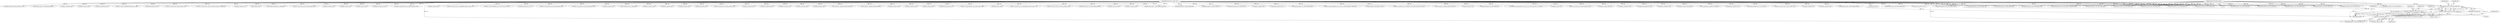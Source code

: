 digraph "0_ghostscript_8a3257b01faa899dd9b5e35c6bb3403cd709c371@pointer" {
"1000120" [label="(Call,pdf_is_number(ctx, obj) && proc->op_w)"];
"1000121" [label="(Call,pdf_is_number(ctx, obj))"];
"1000115" [label="(Call,pdf_dict_get(ctx, dict, PDF_NAME_LW))"];
"1000107" [label="(MethodParameterIn,fz_context *ctx)"];
"1000110" [label="(MethodParameterIn,pdf_obj *dict)"];
"1000113" [label="(Call,obj = pdf_dict_get(ctx, dict, PDF_NAME_LW))"];
"1000494" [label="(Call,pdf_is_number(ctx, obj))"];
"1000232" [label="(Call,pdf_to_real(ctx, dash_phase))"];
"1000488" [label="(Call,pdf_dict_get(ctx, dict, PDF_NAME_ca))"];
"1000609" [label="(Call,fz_colorspace_is_cmyk(ctx, colorspace))"];
"1000181" [label="(Call,pdf_dict_get(ctx, dict, PDF_NAME_ML))"];
"1000217" [label="(Call,pdf_array_get(ctx, obj, 0))"];
"1000575" [label="(Call,pdf_load_xobject(ctx, csi->doc, group))"];
"1000115" [label="(Call,pdf_dict_get(ctx, dict, PDF_NAME_LW))"];
"1000127" [label="(Call,proc->op_w(ctx, proc, pdf_to_real(ctx, obj)))"];
"1000272" [label="(Call,pdf_to_real(ctx, obj))"];
"1000524" [label="(Call,pdf_is_name(ctx, obj))"];
"1000113" [label="(Call,obj = pdf_dict_get(ctx, dict, PDF_NAME_LW))"];
"1000678" [label="(Call,pdf_name_eq(ctx, tr, PDF_NAME_Identity))"];
"1000201" [label="(Call,pdf_dict_get(ctx, dict, PDF_NAME_D))"];
"1000135" [label="(Call,pdf_dict_get(ctx, dict, PDF_NAME_LC))"];
"1000337" [label="(Call,fz_rethrow(ctx))"];
"1000449" [label="(Call,pdf_dict_get(ctx, dict, PDF_NAME_TR))"];
"1000707" [label="(Call,pdf_name_eq(ctx, obj, PDF_NAME_None))"];
"1000293" [label="(Call,pdf_array_get(ctx, obj, 0))"];
"1000277" [label="(Call,pdf_dict_get(ctx, dict, PDF_NAME_Font))"];
"1000158" [label="(Call,pdf_dict_get(ctx, dict, PDF_NAME_LJ))"];
"1000125" [label="(Identifier,proc)"];
"1000719" [label="(MethodReturn,RET)"];
"1000644" [label="(Call,pdf_to_real(ctx, pdf_array_get(ctx, bc, k)))"];
"1000459" [label="(Call,pdf_name_eq(ctx, tr, PDF_NAME_Identity))"];
"1000110" [label="(MethodParameterIn,pdf_obj *dict)"];
"1000243" [label="(Call,pdf_is_name(ctx, obj))"];
"1000196" [label="(Call,pdf_to_real(ctx, obj))"];
"1000187" [label="(Call,pdf_is_number(ctx, obj))"];
"1000413" [label="(Call,proc->op_gs_UseBlackPtComp(ctx, proc, obj))"];
"1000119" [label="(ControlStructure,if (pdf_is_number(ctx, obj) && proc->op_w))"];
"1000332" [label="(Call,pdf_drop_font(ctx, font))"];
"1000269" [label="(Call,proc->op_i(ctx, proc, pdf_to_real(ctx, obj)))"];
"1000228" [label="(Call,proc->op_d(ctx, proc, dash_array, pdf_to_real(ctx, dash_phase)))"];
"1000454" [label="(Call,pdf_is_name(ctx, tr))"];
"1000699" [label="(Call,fz_rethrow(ctx))"];
"1000617" [label="(Call,fz_drop_colorspace(ctx, colorspace))"];
"1000500" [label="(Call,proc->op_gs_ca(ctx, proc, pdf_to_real(ctx, obj)))"];
"1000356" [label="(Call,pdf_to_bool(ctx, obj))"];
"1000174" [label="(Call,pdf_to_int(ctx, obj))"];
"1000396" [label="(Call,pdf_to_int(ctx, obj))"];
"1000518" [label="(Call,pdf_array_get(ctx, obj, 0))"];
"1000530" [label="(Call,proc->op_gs_BM(ctx, proc, pdf_to_name(ctx, obj)))"];
"1000130" [label="(Call,pdf_to_real(ctx, obj))"];
"1000387" [label="(Call,pdf_is_int(ctx, obj))"];
"1000170" [label="(Call,proc->op_j(ctx, proc, fz_clampi(pdf_to_int(ctx, obj), 0, 2)))"];
"1000712" [label="(Call,proc->op_gs_SMask(ctx, proc, NULL, NULL, NULL, 0))"];
"1000300" [label="(Call,pdf_array_get(ctx, obj, 1))"];
"1000107" [label="(MethodParameterIn,fz_context *ctx)"];
"1000538" [label="(Call,pdf_dict_get(ctx, dict, PDF_NAME_SMask))"];
"1000353" [label="(Call,proc->op_gs_OP(ctx, proc, pdf_to_bool(ctx, obj)))"];
"1000373" [label="(Call,proc->op_gs_op(ctx, proc, pdf_to_bool(ctx, obj)))"];
"1000468" [label="(Call,pdf_dict_get(ctx, dict, PDF_NAME_CA))"];
"1000361" [label="(Call,pdf_dict_get(ctx, dict, PDF_NAME_op))"];
"1000483" [label="(Call,pdf_to_real(ctx, obj))"];
"1000591" [label="(Call,fz_colorspace_n(ctx, colorspace))"];
"1000533" [label="(Call,pdf_to_name(ctx, obj))"];
"1000252" [label="(Call,pdf_to_name(ctx, obj))"];
"1000347" [label="(Call,pdf_is_bool(ctx, obj))"];
"1000376" [label="(Call,pdf_to_bool(ctx, obj))"];
"1000193" [label="(Call,proc->op_M(ctx, proc, pdf_to_real(ctx, obj)))"];
"1000424" [label="(Call,pdf_is_name(ctx, obj))"];
"1000263" [label="(Call,pdf_is_number(ctx, obj))"];
"1000118" [label="(Identifier,PDF_NAME_LW)"];
"1000111" [label="(Block,)"];
"1000381" [label="(Call,pdf_dict_get(ctx, dict, PDF_NAME_OPM))"];
"1000627" [label="(Call,pdf_is_array(ctx, bc))"];
"1000123" [label="(Identifier,obj)"];
"1000283" [label="(Call,pdf_is_array(ctx, obj))"];
"1000367" [label="(Call,pdf_is_bool(ctx, obj))"];
"1000120" [label="(Call,pdf_is_number(ctx, obj) && proc->op_w)"];
"1000682" [label="(Call,fz_warn(ctx, \"ignoring transfer function\"))"];
"1000401" [label="(Call,pdf_dict_get(ctx, dict, PDF_NAME_UseBlackPtComp))"];
"1000463" [label="(Call,fz_warn(ctx, \"ignoring transfer function\"))"];
"1000503" [label="(Call,pdf_to_real(ctx, obj))"];
"1000508" [label="(Call,pdf_dict_get(ctx, dict, PDF_NAME_BM))"];
"1000407" [label="(Call,pdf_is_name(ctx, obj))"];
"1000117" [label="(Identifier,dict)"];
"1000548" [label="(Call,pdf_is_dict(ctx, obj))"];
"1000646" [label="(Call,pdf_array_get(ctx, bc, k))"];
"1000393" [label="(Call,proc->op_gs_OPM(ctx, proc, pdf_to_int(ctx, obj)))"];
"1000164" [label="(Call,pdf_is_int(ctx, obj))"];
"1000341" [label="(Call,pdf_dict_get(ctx, dict, PDF_NAME_OP))"];
"1000147" [label="(Call,proc->op_J(ctx, proc, fz_clampi(pdf_to_int(ctx, obj), 0, 2)))"];
"1000480" [label="(Call,proc->op_gs_CA(ctx, proc, pdf_to_real(ctx, obj)))"];
"1000430" [label="(Call,pdf_name_eq(ctx, obj, PDF_NAME_Identity))"];
"1000124" [label="(Call,proc->op_w)"];
"1000513" [label="(Call,pdf_is_array(ctx, obj))"];
"1000134" [label="(Identifier,obj)"];
"1000207" [label="(Call,pdf_is_array(ctx, obj))"];
"1000128" [label="(Identifier,ctx)"];
"1000657" [label="(Call,pdf_name_eq(ctx, s, PDF_NAME_Luminosity))"];
"1000670" [label="(Call,pdf_dict_get(ctx, obj, PDF_NAME_TR))"];
"1000569" [label="(Call,pdf_dict_get(ctx, obj, PDF_NAME_G))"];
"1000652" [label="(Call,pdf_dict_get(ctx, obj, PDF_NAME_S))"];
"1000704" [label="(Call,pdf_is_name(ctx, obj))"];
"1000224" [label="(Call,pdf_array_get(ctx, obj, 1))"];
"1000435" [label="(Call,pdf_name_eq(ctx, obj, PDF_NAME_Default))"];
"1000685" [label="(Call,proc->op_gs_SMask(ctx, proc, xobj, csi->rdb, softmask_bc, luminosity))"];
"1000116" [label="(Identifier,ctx)"];
"1000114" [label="(Identifier,obj)"];
"1000237" [label="(Call,pdf_dict_get(ctx, dict, PDF_NAME_RI))"];
"1000584" [label="(Call,pdf_xobject_colorspace(ctx, xobj))"];
"1000121" [label="(Call,pdf_is_number(ctx, obj))"];
"1000322" [label="(Call,proc->op_Tf(ctx, proc, \"ExtGState\", font, pdf_to_real(ctx, font_size)))"];
"1000122" [label="(Identifier,ctx)"];
"1000439" [label="(Call,fz_warn(ctx, \"ignoring transfer function\"))"];
"1000141" [label="(Call,pdf_is_int(ctx, obj))"];
"1000257" [label="(Call,pdf_dict_get(ctx, dict, PDF_NAME_FL))"];
"1000622" [label="(Call,pdf_dict_get(ctx, obj, PDF_NAME_BC))"];
"1000307" [label="(Call,load_font_or_hail_mary(ctx, csi->doc, csi->rdb, font_ref, 0, csi->cookie))"];
"1000151" [label="(Call,pdf_to_int(ctx, obj))"];
"1000249" [label="(Call,proc->op_ri(ctx, proc, pdf_to_name(ctx, obj)))"];
"1000327" [label="(Call,pdf_to_real(ctx, font_size))"];
"1000474" [label="(Call,pdf_is_number(ctx, obj))"];
"1000695" [label="(Call,pdf_drop_xobject(ctx, xobj))"];
"1000419" [label="(Call,pdf_dict_get(ctx, dict, PDF_NAME_TR2))"];
"1000120" -> "1000119"  [label="AST: "];
"1000120" -> "1000121"  [label="CFG: "];
"1000120" -> "1000124"  [label="CFG: "];
"1000121" -> "1000120"  [label="AST: "];
"1000124" -> "1000120"  [label="AST: "];
"1000128" -> "1000120"  [label="CFG: "];
"1000134" -> "1000120"  [label="CFG: "];
"1000120" -> "1000719"  [label="DDG: pdf_is_number(ctx, obj) && proc->op_w"];
"1000120" -> "1000719"  [label="DDG: proc->op_w"];
"1000121" -> "1000120"  [label="DDG: ctx"];
"1000121" -> "1000120"  [label="DDG: obj"];
"1000121" -> "1000123"  [label="CFG: "];
"1000122" -> "1000121"  [label="AST: "];
"1000123" -> "1000121"  [label="AST: "];
"1000125" -> "1000121"  [label="CFG: "];
"1000115" -> "1000121"  [label="DDG: ctx"];
"1000107" -> "1000121"  [label="DDG: ctx"];
"1000113" -> "1000121"  [label="DDG: obj"];
"1000121" -> "1000130"  [label="DDG: ctx"];
"1000121" -> "1000130"  [label="DDG: obj"];
"1000121" -> "1000135"  [label="DDG: ctx"];
"1000115" -> "1000113"  [label="AST: "];
"1000115" -> "1000118"  [label="CFG: "];
"1000116" -> "1000115"  [label="AST: "];
"1000117" -> "1000115"  [label="AST: "];
"1000118" -> "1000115"  [label="AST: "];
"1000113" -> "1000115"  [label="CFG: "];
"1000115" -> "1000719"  [label="DDG: PDF_NAME_LW"];
"1000115" -> "1000113"  [label="DDG: ctx"];
"1000115" -> "1000113"  [label="DDG: dict"];
"1000115" -> "1000113"  [label="DDG: PDF_NAME_LW"];
"1000107" -> "1000115"  [label="DDG: ctx"];
"1000110" -> "1000115"  [label="DDG: dict"];
"1000115" -> "1000135"  [label="DDG: dict"];
"1000107" -> "1000106"  [label="AST: "];
"1000107" -> "1000719"  [label="DDG: ctx"];
"1000107" -> "1000127"  [label="DDG: ctx"];
"1000107" -> "1000130"  [label="DDG: ctx"];
"1000107" -> "1000135"  [label="DDG: ctx"];
"1000107" -> "1000141"  [label="DDG: ctx"];
"1000107" -> "1000147"  [label="DDG: ctx"];
"1000107" -> "1000151"  [label="DDG: ctx"];
"1000107" -> "1000158"  [label="DDG: ctx"];
"1000107" -> "1000164"  [label="DDG: ctx"];
"1000107" -> "1000170"  [label="DDG: ctx"];
"1000107" -> "1000174"  [label="DDG: ctx"];
"1000107" -> "1000181"  [label="DDG: ctx"];
"1000107" -> "1000187"  [label="DDG: ctx"];
"1000107" -> "1000193"  [label="DDG: ctx"];
"1000107" -> "1000196"  [label="DDG: ctx"];
"1000107" -> "1000201"  [label="DDG: ctx"];
"1000107" -> "1000207"  [label="DDG: ctx"];
"1000107" -> "1000217"  [label="DDG: ctx"];
"1000107" -> "1000224"  [label="DDG: ctx"];
"1000107" -> "1000228"  [label="DDG: ctx"];
"1000107" -> "1000232"  [label="DDG: ctx"];
"1000107" -> "1000237"  [label="DDG: ctx"];
"1000107" -> "1000243"  [label="DDG: ctx"];
"1000107" -> "1000249"  [label="DDG: ctx"];
"1000107" -> "1000252"  [label="DDG: ctx"];
"1000107" -> "1000257"  [label="DDG: ctx"];
"1000107" -> "1000263"  [label="DDG: ctx"];
"1000107" -> "1000269"  [label="DDG: ctx"];
"1000107" -> "1000272"  [label="DDG: ctx"];
"1000107" -> "1000277"  [label="DDG: ctx"];
"1000107" -> "1000283"  [label="DDG: ctx"];
"1000107" -> "1000293"  [label="DDG: ctx"];
"1000107" -> "1000300"  [label="DDG: ctx"];
"1000107" -> "1000307"  [label="DDG: ctx"];
"1000107" -> "1000322"  [label="DDG: ctx"];
"1000107" -> "1000327"  [label="DDG: ctx"];
"1000107" -> "1000332"  [label="DDG: ctx"];
"1000107" -> "1000337"  [label="DDG: ctx"];
"1000107" -> "1000341"  [label="DDG: ctx"];
"1000107" -> "1000347"  [label="DDG: ctx"];
"1000107" -> "1000353"  [label="DDG: ctx"];
"1000107" -> "1000356"  [label="DDG: ctx"];
"1000107" -> "1000361"  [label="DDG: ctx"];
"1000107" -> "1000367"  [label="DDG: ctx"];
"1000107" -> "1000373"  [label="DDG: ctx"];
"1000107" -> "1000376"  [label="DDG: ctx"];
"1000107" -> "1000381"  [label="DDG: ctx"];
"1000107" -> "1000387"  [label="DDG: ctx"];
"1000107" -> "1000393"  [label="DDG: ctx"];
"1000107" -> "1000396"  [label="DDG: ctx"];
"1000107" -> "1000401"  [label="DDG: ctx"];
"1000107" -> "1000407"  [label="DDG: ctx"];
"1000107" -> "1000413"  [label="DDG: ctx"];
"1000107" -> "1000419"  [label="DDG: ctx"];
"1000107" -> "1000424"  [label="DDG: ctx"];
"1000107" -> "1000430"  [label="DDG: ctx"];
"1000107" -> "1000435"  [label="DDG: ctx"];
"1000107" -> "1000439"  [label="DDG: ctx"];
"1000107" -> "1000449"  [label="DDG: ctx"];
"1000107" -> "1000454"  [label="DDG: ctx"];
"1000107" -> "1000459"  [label="DDG: ctx"];
"1000107" -> "1000463"  [label="DDG: ctx"];
"1000107" -> "1000468"  [label="DDG: ctx"];
"1000107" -> "1000474"  [label="DDG: ctx"];
"1000107" -> "1000480"  [label="DDG: ctx"];
"1000107" -> "1000483"  [label="DDG: ctx"];
"1000107" -> "1000488"  [label="DDG: ctx"];
"1000107" -> "1000494"  [label="DDG: ctx"];
"1000107" -> "1000500"  [label="DDG: ctx"];
"1000107" -> "1000503"  [label="DDG: ctx"];
"1000107" -> "1000508"  [label="DDG: ctx"];
"1000107" -> "1000513"  [label="DDG: ctx"];
"1000107" -> "1000518"  [label="DDG: ctx"];
"1000107" -> "1000524"  [label="DDG: ctx"];
"1000107" -> "1000530"  [label="DDG: ctx"];
"1000107" -> "1000533"  [label="DDG: ctx"];
"1000107" -> "1000538"  [label="DDG: ctx"];
"1000107" -> "1000548"  [label="DDG: ctx"];
"1000107" -> "1000569"  [label="DDG: ctx"];
"1000107" -> "1000575"  [label="DDG: ctx"];
"1000107" -> "1000584"  [label="DDG: ctx"];
"1000107" -> "1000591"  [label="DDG: ctx"];
"1000107" -> "1000609"  [label="DDG: ctx"];
"1000107" -> "1000617"  [label="DDG: ctx"];
"1000107" -> "1000622"  [label="DDG: ctx"];
"1000107" -> "1000627"  [label="DDG: ctx"];
"1000107" -> "1000644"  [label="DDG: ctx"];
"1000107" -> "1000646"  [label="DDG: ctx"];
"1000107" -> "1000652"  [label="DDG: ctx"];
"1000107" -> "1000657"  [label="DDG: ctx"];
"1000107" -> "1000670"  [label="DDG: ctx"];
"1000107" -> "1000678"  [label="DDG: ctx"];
"1000107" -> "1000682"  [label="DDG: ctx"];
"1000107" -> "1000685"  [label="DDG: ctx"];
"1000107" -> "1000695"  [label="DDG: ctx"];
"1000107" -> "1000699"  [label="DDG: ctx"];
"1000107" -> "1000704"  [label="DDG: ctx"];
"1000107" -> "1000707"  [label="DDG: ctx"];
"1000107" -> "1000712"  [label="DDG: ctx"];
"1000110" -> "1000106"  [label="AST: "];
"1000110" -> "1000719"  [label="DDG: dict"];
"1000110" -> "1000135"  [label="DDG: dict"];
"1000110" -> "1000158"  [label="DDG: dict"];
"1000110" -> "1000181"  [label="DDG: dict"];
"1000110" -> "1000201"  [label="DDG: dict"];
"1000110" -> "1000237"  [label="DDG: dict"];
"1000110" -> "1000257"  [label="DDG: dict"];
"1000110" -> "1000277"  [label="DDG: dict"];
"1000110" -> "1000341"  [label="DDG: dict"];
"1000110" -> "1000361"  [label="DDG: dict"];
"1000110" -> "1000381"  [label="DDG: dict"];
"1000110" -> "1000401"  [label="DDG: dict"];
"1000110" -> "1000419"  [label="DDG: dict"];
"1000110" -> "1000449"  [label="DDG: dict"];
"1000110" -> "1000468"  [label="DDG: dict"];
"1000110" -> "1000488"  [label="DDG: dict"];
"1000110" -> "1000508"  [label="DDG: dict"];
"1000110" -> "1000538"  [label="DDG: dict"];
"1000113" -> "1000111"  [label="AST: "];
"1000114" -> "1000113"  [label="AST: "];
"1000122" -> "1000113"  [label="CFG: "];
"1000113" -> "1000719"  [label="DDG: pdf_dict_get(ctx, dict, PDF_NAME_LW)"];
}
